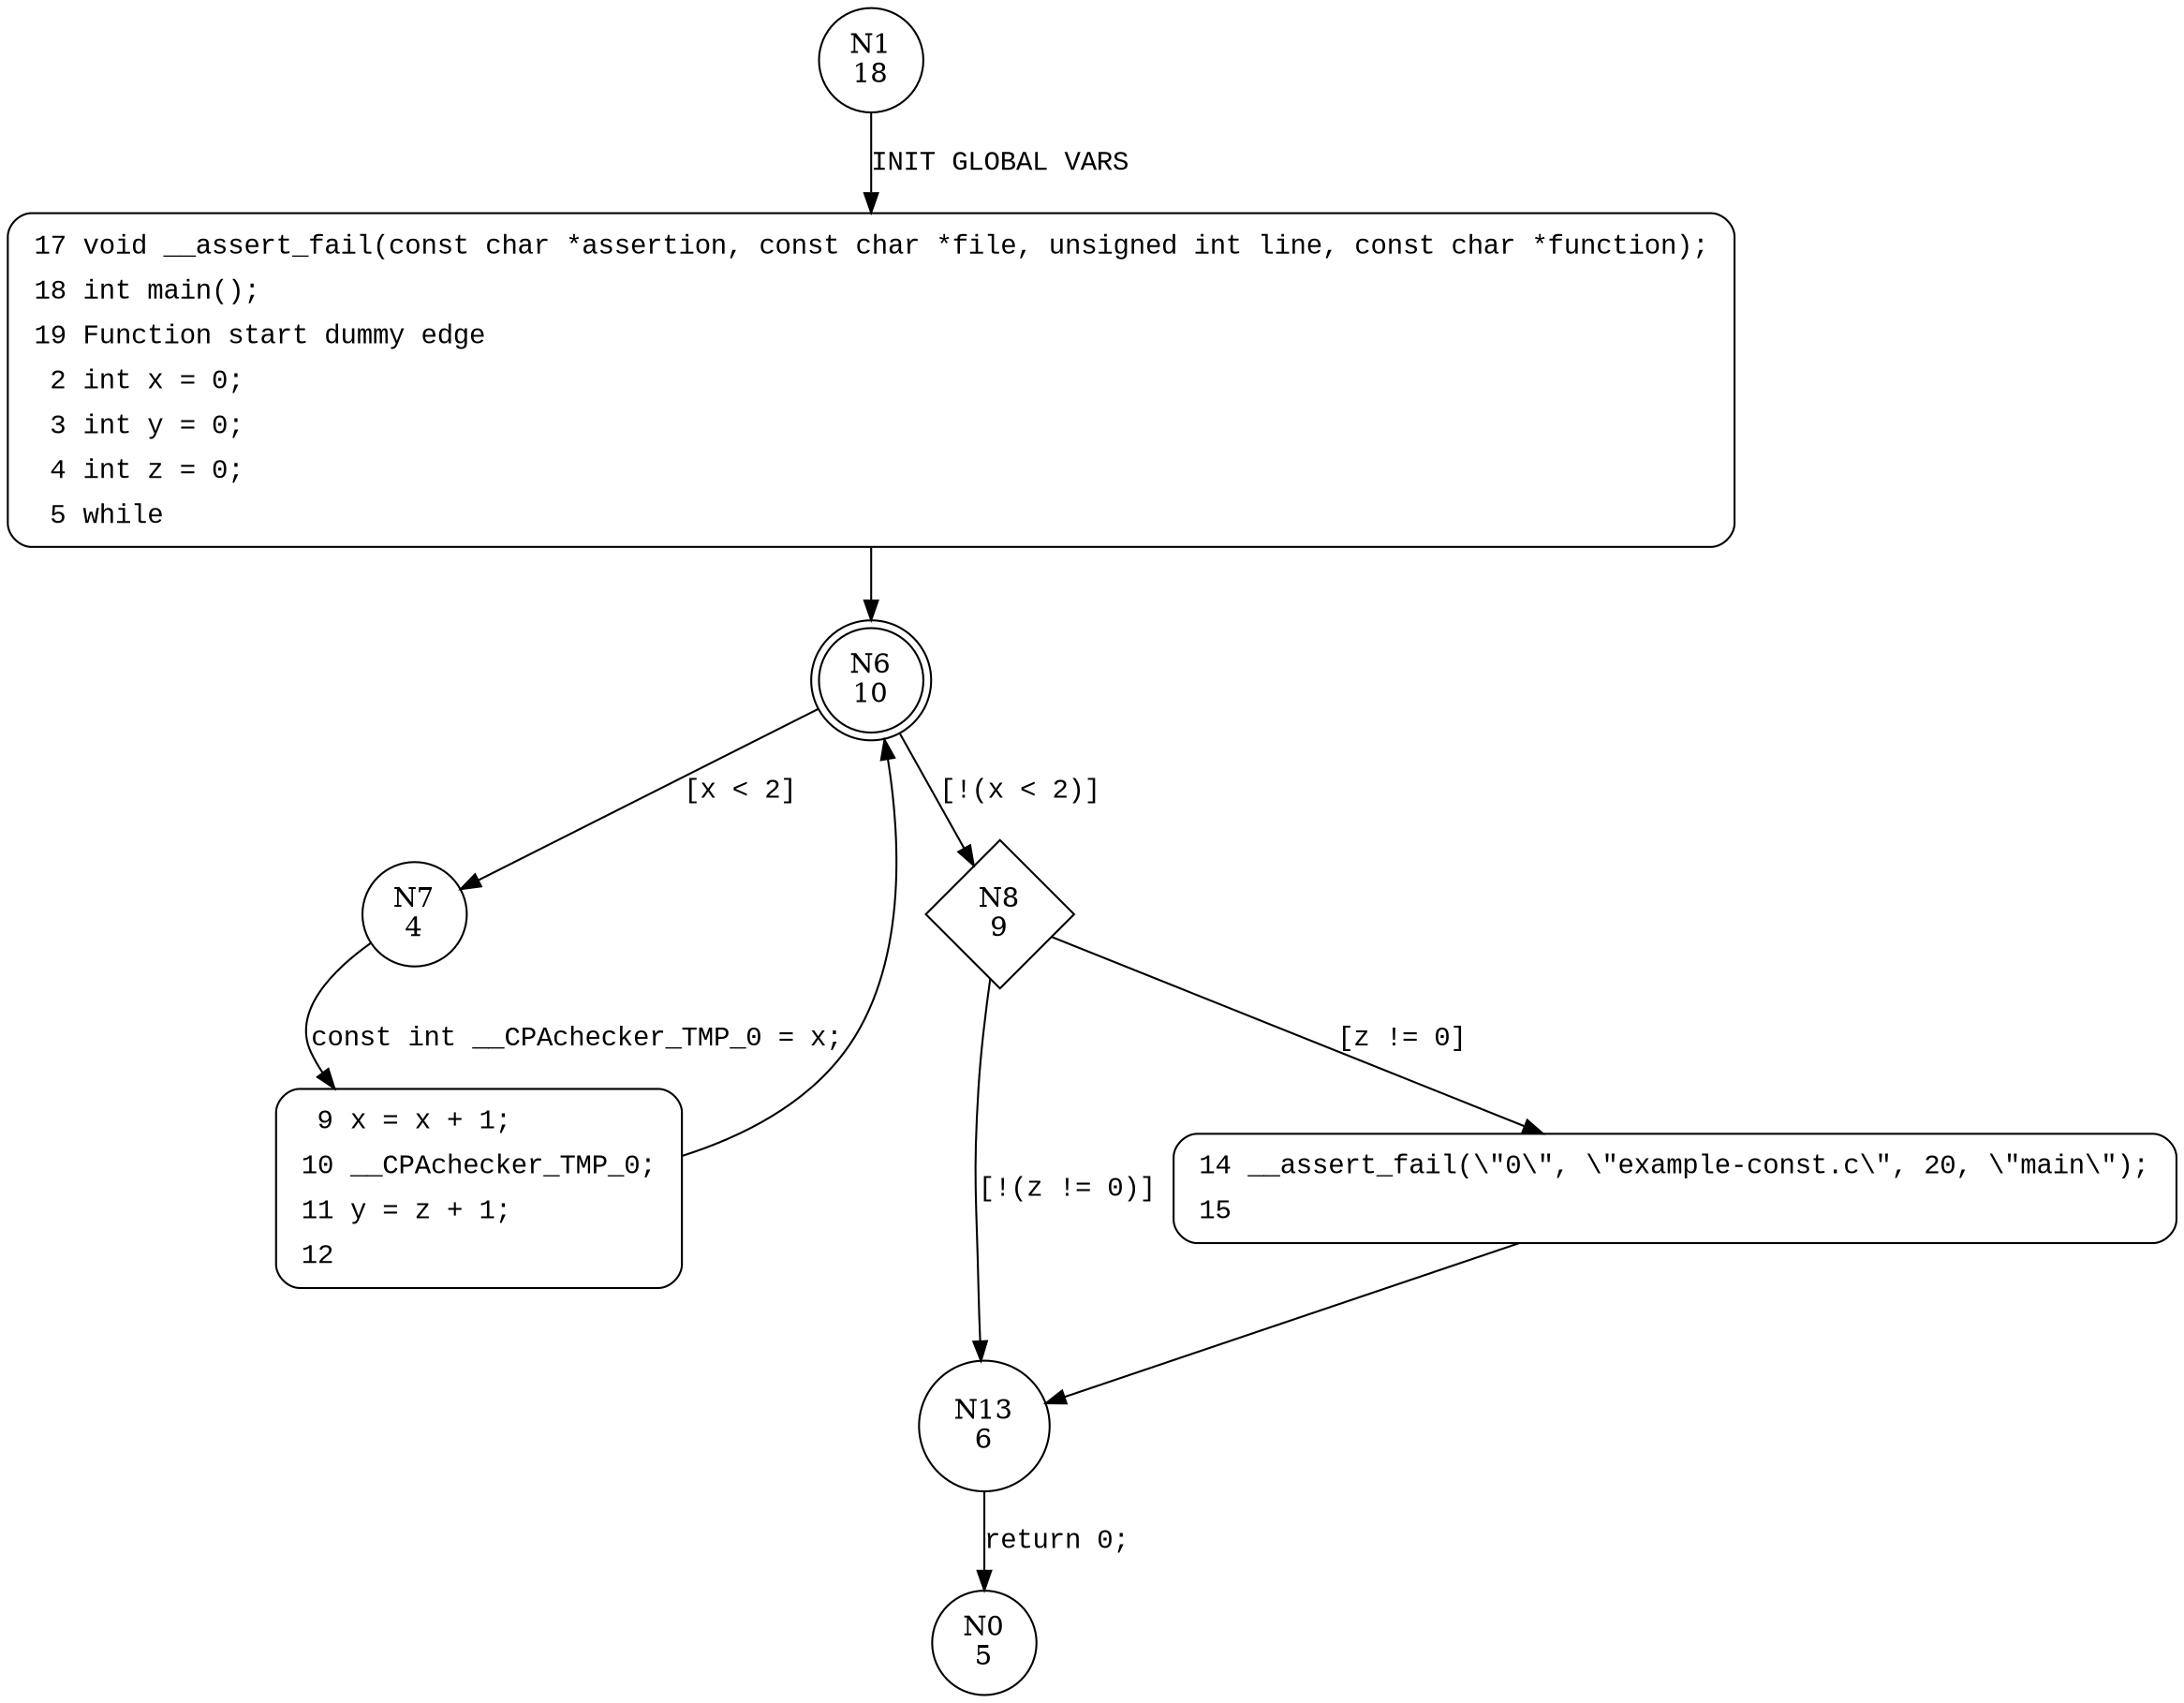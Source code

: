 digraph main {
1 [shape="circle" label="N1\n18"]
17 [shape="circle" label="N17\n17"]
6 [shape="doublecircle" label="N6\n10"]
7 [shape="circle" label="N7\n4"]
8 [shape="diamond" label="N8\n9"]
14 [shape="circle" label="N14\n8"]
13 [shape="circle" label="N13\n6"]
0 [shape="circle" label="N0\n5"]
9 [shape="circle" label="N9\n3"]
17 [style="filled,bold" penwidth="1" fillcolor="white" fontname="Courier New" shape="Mrecord" label=<<table border="0" cellborder="0" cellpadding="3" bgcolor="white"><tr><td align="right">17</td><td align="left">void __assert_fail(const char *assertion, const char *file, unsigned int line, const char *function);</td></tr><tr><td align="right">18</td><td align="left">int main();</td></tr><tr><td align="right">19</td><td align="left">Function start dummy edge</td></tr><tr><td align="right">2</td><td align="left">int x = 0;</td></tr><tr><td align="right">3</td><td align="left">int y = 0;</td></tr><tr><td align="right">4</td><td align="left">int z = 0;</td></tr><tr><td align="right">5</td><td align="left">while</td></tr></table>>]
17 -> 6[label=""]
14 [style="filled,bold" penwidth="1" fillcolor="white" fontname="Courier New" shape="Mrecord" label=<<table border="0" cellborder="0" cellpadding="3" bgcolor="white"><tr><td align="right">14</td><td align="left">__assert_fail(\&quot;0\&quot;, \&quot;example-const.c\&quot;, 20, \&quot;main\&quot;);</td></tr><tr><td align="right">15</td><td align="left"></td></tr></table>>]
14 -> 13[label=""]
9 [style="filled,bold" penwidth="1" fillcolor="white" fontname="Courier New" shape="Mrecord" label=<<table border="0" cellborder="0" cellpadding="3" bgcolor="white"><tr><td align="right">9</td><td align="left">x = x + 1;</td></tr><tr><td align="right">10</td><td align="left">__CPAchecker_TMP_0;</td></tr><tr><td align="right">11</td><td align="left">y = z + 1;</td></tr><tr><td align="right">12</td><td align="left"></td></tr></table>>]
9 -> 6[label=""]
1 -> 17 [label="INIT GLOBAL VARS" fontname="Courier New"]
6 -> 7 [label="[x < 2]" fontname="Courier New"]
6 -> 8 [label="[!(x < 2)]" fontname="Courier New"]
8 -> 14 [label="[z != 0]" fontname="Courier New"]
8 -> 13 [label="[!(z != 0)]" fontname="Courier New"]
13 -> 0 [label="return 0;" fontname="Courier New"]
7 -> 9 [label="const int __CPAchecker_TMP_0 = x;" fontname="Courier New"]
}